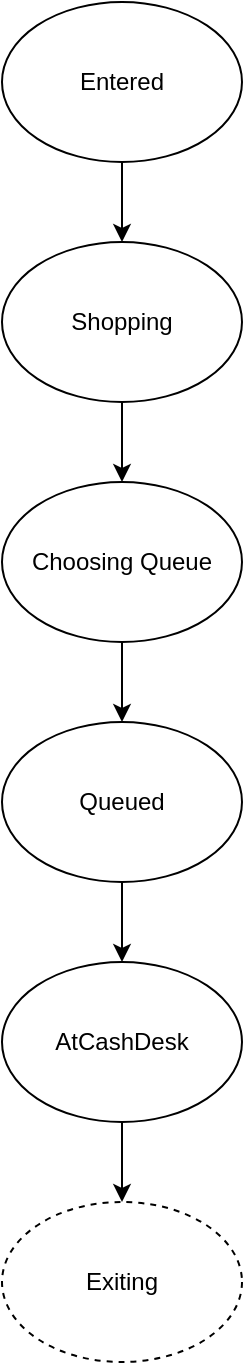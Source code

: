 <mxfile version="14.9.0" type="device"><diagram id="0707fFNdl-gsMHI4D5I1" name="Page-1"><mxGraphModel dx="1422" dy="790" grid="1" gridSize="10" guides="1" tooltips="1" connect="1" arrows="1" fold="1" page="1" pageScale="1" pageWidth="850" pageHeight="1100" math="0" shadow="0"><root><mxCell id="0"/><mxCell id="1" parent="0"/><mxCell id="ABw67tHWCAeVK_Q0H2CB-7" style="edgeStyle=orthogonalEdgeStyle;rounded=0;orthogonalLoop=1;jettySize=auto;html=1;exitX=0.5;exitY=1;exitDx=0;exitDy=0;entryX=0.5;entryY=0;entryDx=0;entryDy=0;" edge="1" parent="1" source="ABw67tHWCAeVK_Q0H2CB-1" target="ABw67tHWCAeVK_Q0H2CB-2"><mxGeometry relative="1" as="geometry"/></mxCell><mxCell id="ABw67tHWCAeVK_Q0H2CB-1" value="Entered" style="ellipse;whiteSpace=wrap;html=1;" vertex="1" parent="1"><mxGeometry x="365" y="40" width="120" height="80" as="geometry"/></mxCell><mxCell id="ABw67tHWCAeVK_Q0H2CB-8" style="edgeStyle=orthogonalEdgeStyle;rounded=0;orthogonalLoop=1;jettySize=auto;html=1;exitX=0.5;exitY=1;exitDx=0;exitDy=0;entryX=0.5;entryY=0;entryDx=0;entryDy=0;" edge="1" parent="1" source="ABw67tHWCAeVK_Q0H2CB-2" target="ABw67tHWCAeVK_Q0H2CB-3"><mxGeometry relative="1" as="geometry"/></mxCell><mxCell id="ABw67tHWCAeVK_Q0H2CB-2" value="Shopping" style="ellipse;whiteSpace=wrap;html=1;" vertex="1" parent="1"><mxGeometry x="365" y="160" width="120" height="80" as="geometry"/></mxCell><mxCell id="ABw67tHWCAeVK_Q0H2CB-9" style="edgeStyle=orthogonalEdgeStyle;rounded=0;orthogonalLoop=1;jettySize=auto;html=1;exitX=0.5;exitY=1;exitDx=0;exitDy=0;entryX=0.5;entryY=0;entryDx=0;entryDy=0;" edge="1" parent="1" source="ABw67tHWCAeVK_Q0H2CB-3" target="ABw67tHWCAeVK_Q0H2CB-4"><mxGeometry relative="1" as="geometry"/></mxCell><mxCell id="ABw67tHWCAeVK_Q0H2CB-3" value="Choosing Queue" style="ellipse;whiteSpace=wrap;html=1;" vertex="1" parent="1"><mxGeometry x="365" y="280" width="120" height="80" as="geometry"/></mxCell><mxCell id="ABw67tHWCAeVK_Q0H2CB-10" style="edgeStyle=orthogonalEdgeStyle;rounded=0;orthogonalLoop=1;jettySize=auto;html=1;exitX=0.5;exitY=1;exitDx=0;exitDy=0;entryX=0.5;entryY=0;entryDx=0;entryDy=0;" edge="1" parent="1" source="ABw67tHWCAeVK_Q0H2CB-4" target="ABw67tHWCAeVK_Q0H2CB-5"><mxGeometry relative="1" as="geometry"/></mxCell><mxCell id="ABw67tHWCAeVK_Q0H2CB-4" value="Queued" style="ellipse;whiteSpace=wrap;html=1;" vertex="1" parent="1"><mxGeometry x="365" y="400" width="120" height="80" as="geometry"/></mxCell><mxCell id="ABw67tHWCAeVK_Q0H2CB-13" style="edgeStyle=orthogonalEdgeStyle;rounded=0;orthogonalLoop=1;jettySize=auto;html=1;exitX=0.5;exitY=1;exitDx=0;exitDy=0;entryX=0.5;entryY=0;entryDx=0;entryDy=0;" edge="1" parent="1" source="ABw67tHWCAeVK_Q0H2CB-5" target="ABw67tHWCAeVK_Q0H2CB-12"><mxGeometry relative="1" as="geometry"/></mxCell><mxCell id="ABw67tHWCAeVK_Q0H2CB-5" value="AtCashDesk" style="ellipse;whiteSpace=wrap;html=1;" vertex="1" parent="1"><mxGeometry x="365" y="520" width="120" height="80" as="geometry"/></mxCell><mxCell id="ABw67tHWCAeVK_Q0H2CB-12" value="Exiting" style="ellipse;whiteSpace=wrap;html=1;dashed=1;" vertex="1" parent="1"><mxGeometry x="365" y="640" width="120" height="80" as="geometry"/></mxCell></root></mxGraphModel></diagram></mxfile>